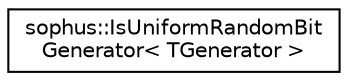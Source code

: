 digraph "Graphical Class Hierarchy"
{
 // LATEX_PDF_SIZE
  edge [fontname="Helvetica",fontsize="10",labelfontname="Helvetica",labelfontsize="10"];
  node [fontname="Helvetica",fontsize="10",shape=record];
  rankdir="LR";
  Node0 [label="sophus::IsUniformRandomBit\lGenerator\< TGenerator \>",height=0.2,width=0.4,color="black", fillcolor="white", style="filled",URL="$structsophus_1_1_is_uniform_random_bit_generator.html",tooltip=" "];
}
